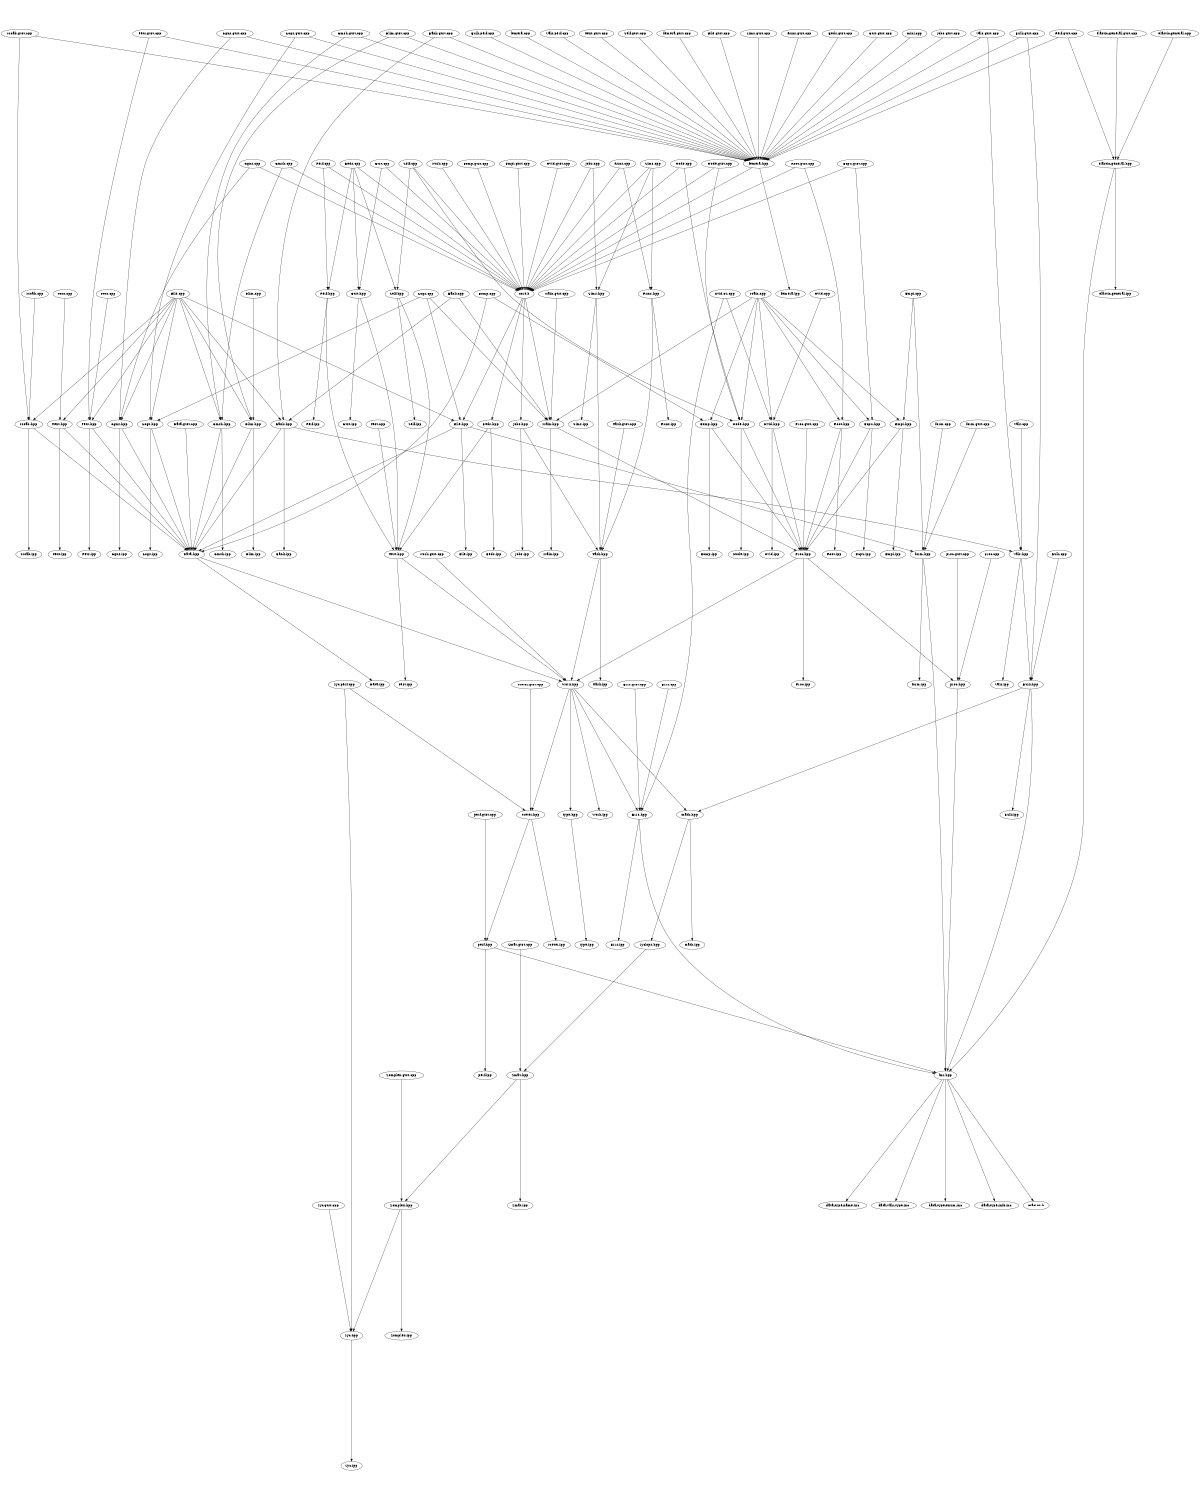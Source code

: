 digraph "source tree" {
    overlap=scale;
    size="8,10";
    ratio="fill";
    fontsize="16";
    fontname="Helvetica";
	clusterrank="local";
	"Data.hpp" -> "Work.hpp"
	"Self.cpp" -> "Self.hpp"
	"Jobs.hpp" -> "Task.hpp"
	"math.hpp" -> "math.ipp"
	"Zomplex.gtst.cpp" -> "Zomplex.hpp"
	"Nvid.gtst.cpp" -> "core.h"
	"Task.hpp" -> "Task.ipp"
	"Data.hpp" -> "Data.ipp"
	"Work.hpp" -> "Errs.hpp"
	"Moab.gtst.cpp" -> "Moab.hpp"
	"Node.gtst.cpp" -> "core.h"
	"Gmsh.gtst.cpp" -> "Gmsh.hpp"
	"Logs.cpp" -> "Logs.hpp"
	"Beds.cpp" -> "Gtst.hpp"
	"Vals.perf.cpp" -> "femera.hpp"
	"Perf.hpp" -> "Test.hpp"
	"Text.gtst.cpp" -> "femera.hpp"
	"fmr.hpp" -> "data-type-enum.inc"
	"Dlim.gtst.cpp" -> "femera.hpp"
	"Jobs.hpp" -> "Jobs.ipp"
	"Root.gtst.cpp" -> "core.h"
	"Self.gtst.cpp" -> "femera.hpp"
	"Errs.hpp" -> "Errs.ipp"
	"Node.gtst.cpp" -> "Node.hpp"
	"Gtst.cpp" -> "core.h"
	"perf.hpp" -> "fmr.hpp"
	"File.cpp" -> "Text.hpp"
	"Main.cpp" -> "Root.hpp"
	"Fomp.hpp" -> "Proc.hpp"
	"zyc.gtst.cpp" -> "zyc.hpp"
	"Self.cpp" -> "Node.hpp"
	"elastic-general.hpp" -> "fmr.hpp"
	"Bank.hpp" -> "Vals.hpp"
	"femera.hpp" -> "core.h"
	"Jobs.cpp" -> "Sims.hpp"
	"Logs.gtst.cpp" -> "femera.hpp"
	"Test.cpp" -> "Test.hpp"
	"Root.hpp" -> "Proc.hpp"
	"Zmat.gtst.cpp" -> "Zmat.hpp"
	"Sims.cpp" -> "Runs.hpp"
	"nvid.cu.cpp" -> "Errs.hpp"
	"Work.hpp" -> "type.hpp"
	"Errs.cpp" -> "Errs.hpp"
	"proc.gtst.cpp" -> "proc.hpp"
	"Bulk.gtst.cpp" -> "femera.hpp"
	"Main.cpp" -> "Fomp.hpp"
	"Main.hpp" -> "Main.ipp"
	"Nvid.hpp" -> "Proc.hpp"
	"fmr.hpp" -> "data-type-info.inc"
	"Work.cpp" -> "core.h"
	"Cgns.hpp" -> "Data.hpp"
	"Work.hpp" -> "Meter.hpp"
	"Beds.hpp" -> "Test.hpp"
	"fmr.hpp" -> "macros.h"
	"Root.hpp" -> "Root.ipp"
	"Pets.hpp" -> "Pets.ipp"
	"elastic-general.cpp" -> "elastic-general.hpp"
	"Fmpi.cpp" -> "form.hpp"
	"Perf.cpp" -> "core.h"
	"proc.cpp" -> "proc.hpp"
	"Meter.hpp" -> "Meter.ipp"
	"Moab.cpp" -> "Moab.hpp"
	"Cgns.gtst.cpp" -> "femera.hpp"
	"core.h" -> "Beds.hpp"
	"Fmpi.hpp" -> "Fmpi.ipp"
	"Logs.gtst.cpp" -> "Logs.hpp"
	"femera.gtst.cpp" -> "femera.hpp"
	"Gmsh.hpp" -> "Gmsh.ipp"
	"Main.cpp" -> "Fmpi.hpp"
	"femera.hpp" -> "femera.ipp"
	"Bulk.cpp" -> "Bulk.hpp"
	"Work.hpp" -> "math.hpp"
	"Sims.cpp" -> "core.h"
	"Beds.hpp" -> "Beds.ipp"
	"File.gtst.cpp" -> "femera.hpp"
	"Sims.gtst.cpp" -> "femera.hpp"
	"Runs.gtst.cpp" -> "femera.hpp"
	"Zomplex.hpp" -> "zyc.hpp"
	"Bank.gtst.cpp" -> "Bank.hpp"
	"fmr.hpp" -> "data-type-name.inc"
	"Beds.gtst.cpp" -> "femera.hpp"
	"zyc.perf.cpp" -> "zyc.hpp"
	"Bulk.hpp" -> "fmr.hpp"
	"Bank.hpp" -> "Bank.ipp"
	"Gmsh.gtst.cpp" -> "femera.hpp"
	"Node.hpp" -> "Proc.hpp"
	"Proc.hpp" -> "proc.hpp"
	"Logs.hpp" -> "Data.hpp"
	"Fomp.cpp" -> "Fomp.hpp"
	"Gtst.hpp" -> "Gtst.ipp"
	"Vals.cpp" -> "Vals.hpp"
	"Pets.gtst.cpp" -> "Pets.hpp"
	"Perf.gtst.cpp" -> "elastic-general.hpp"
	"Proc.hpp" -> "Proc.ipp"
	"File.cpp" -> "Gmsh.hpp"
	"File.hpp" -> "File.ipp"
	"Main.cpp" -> "Nvid.hpp"
	"Test.hpp" -> "Work.hpp"
	"Self.cpp" -> "core.h"
	"perf.hpp" -> "perf.ipp"
	"Vals.hpp" -> "Vals.ipp"
	"Text.cpp" -> "Text.hpp"
	"Meter.hpp" -> "perf.hpp"
	"Gtst.gtst.cpp" -> "femera.hpp"
	"type.hpp" -> "type.ipp"
	"Gmsh.hpp" -> "Data.hpp"
	"Fomp.gtst.cpp" -> "core.h"
	"Main.cpp" -> "Fcpu.hpp"
	"core.h" -> "Jobs.hpp"
	"Node.cpp" -> "core.h"
	"File.cpp" -> "Cgns.hpp"
	"proc.hpp" -> "fmr.hpp"
	"Fcpu.hpp" -> "Proc.hpp"
	"Dlim.cpp" -> "Dlim.hpp"
	"Bank.hpp" -> "Data.hpp"
	"Node.cpp" -> "Node.hpp"
	"Gmsh.cpp" -> "core.h"
	"zyc.hpp" -> "zyc.ipp"
	"form.hpp" -> "form.ipp"
	"Fcpu.hpp" -> "Fcpu.ipp"
	"Dlim.hpp" -> "Data.hpp"
	"Fmpi.cpp" -> "Fmpi.hpp"
	"Runs.hpp" -> "Task.hpp"
	"Proc.hpp" -> "Work.hpp"
	"Cgns.cpp" -> "core.h"
	"Moab.hpp" -> "Data.hpp"
	"Logs.cpp" -> "Main.hpp"
	"Cgns.gtst.cpp" -> "Cgns.hpp"
	"Runs.cpp" -> "core.h"
	"Bulk.hpp" -> "math.hpp"
	"Perf.cpp" -> "Perf.hpp"
	"Fomp.cpp" -> "Data.hpp"
	"Main.cpp" -> "Main.hpp"
	"Sims.hpp" -> "Sims.ipp"
	"core.h" -> "Main.hpp"
	"File.cpp" -> "Pets.hpp"
	"core.h" -> "File.hpp"
	"Moab.gtst.cpp" -> "femera.hpp"
	"Zomplex.hpp" -> "Zomplex.ipp"
	"Zmat.hpp" -> "Zomplex.hpp"
	"Errs.hpp" -> "fmr.hpp"
	"perf.gtst.cpp" -> "perf.hpp"
	"Dlim.hpp" -> "Dlim.ipp"
	"zyc.perf.cpp" -> "Meter.hpp"
	"Runs.hpp" -> "Runs.ipp"
	"Fomp.hpp" -> "Fomp.ipp"
	"mini.cpp" -> "femera.hpp"
	"Data.gtst.cpp" -> "Data.hpp"
	"Node.hpp" -> "Node.ipp"
	"File.hpp" -> "form.hpp"
	"zyclops.hpp" -> "Zmat.hpp"
	"Sims.hpp" -> "Task.hpp"
	"File.cpp" -> "Bank.hpp"
	"Vals.gtst.cpp" -> "femera.hpp"
	"Proc.gtst.cpp" -> "Proc.hpp"
	"Work.gtst.cpp" -> "Work.hpp"
	"form.hpp" -> "fmr.hpp"
	"Text.hpp" -> "Text.ipp"
	"Fcpu.gtst.cpp" -> "Fcpu.hpp"
	"elastic-general.hpp" -> "elastic-general.ipp"
	"Self.hpp" -> "Self.ipp"
	"Dlim.gtst.cpp" -> "Dlim.hpp"
	"Jobs.cpp" -> "core.h"
	"Perf.gtst.cpp" -> "femera.hpp"
	"fmr.hpp" -> "data-vals-type.inc"
	"Beds.cpp" -> "core.h"
	"Vals.gtst.cpp" -> "Vals.hpp"
	"Work.hpp" -> "Work.ipp"
	"math.hpp" -> "zyclops.hpp"
	"Fcpu.gtst.cpp" -> "core.h"
	"Beds.cpp" -> "Self.hpp"
	"File.cpp" -> "Logs.hpp"
	"Bulk.hpp" -> "Bulk.ipp"
	"Jobs.gtst.cpp" -> "femera.hpp"
	"Runs.cpp" -> "Runs.hpp"
	"Bulk.perf.cpp" -> "femera.hpp"
	"Text.hpp" -> "Data.hpp"
	"Beds.cpp" -> "Perf.hpp"
	"Fmpi.hpp" -> "Proc.hpp"
	"Task.gtst.cpp" -> "Task.hpp"
	"Cgns.hpp" -> "Cgns.ipp"
	"Nvid.cpp" -> "Nvid.hpp"
	"Gmsh.cpp" -> "Gmsh.hpp"
	"Test.hpp" -> "Test.ipp"
	"Meter.gtst.cpp" -> "Meter.hpp"
	"Root.gtst.cpp" -> "Root.hpp"
	"Pets.cpp" -> "Pets.hpp"
	"Bulk.gtst.cpp" -> "Bulk.hpp"
	"Errs.gtst.cpp" -> "Errs.hpp"
	"elastic-general.gtst.cpp" -> "elastic-general.hpp"
	"Cgns.cpp" -> "Cgns.hpp"
	"Gtst.hpp" -> "Test.hpp"
	"Logs.cpp" -> "File.hpp"
	"File.cpp" -> "Dlim.hpp"
	"Bank.gtst.cpp" -> "femera.hpp"
	"Main.gtst.cpp" -> "Main.hpp"
	"Gtst.cpp" -> "Gtst.hpp"
	"Sims.cpp" -> "Sims.hpp"
	"Moab.hpp" -> "Moab.ipp"
	"Bank.cpp" -> "Bank.hpp"
	"Logs.hpp" -> "Logs.ipp"
	"Bank.cpp" -> "Main.hpp"
	"femera.cpp" -> "femera.hpp"
	"nvid.cu.cpp" -> "Nvid.hpp"
	"File.hpp" -> "Data.hpp"
	"form.gtst.cpp" -> "form.hpp"
	"form.cpp" -> "form.hpp"
	"File.cpp" -> "File.hpp"
	"Zmat.hpp" -> "Zmat.ipp"
	"Vals.hpp" -> "Bulk.hpp"
	"Perf.hpp" -> "Perf.ipp"
	"Pets.hpp" -> "Data.hpp"
	"File.cpp" -> "Moab.hpp"
	"Fmpi.gtst.cpp" -> "core.h"
	"Main.cpp" -> "Node.hpp"
	"Nvid.hpp" -> "Nvid.ipp"
	"Pets.gtst.cpp" -> "femera.hpp"
	"Task.hpp" -> "Work.hpp"
	"Self.hpp" -> "Test.hpp"
	"Main.hpp" -> "Proc.hpp"
}
